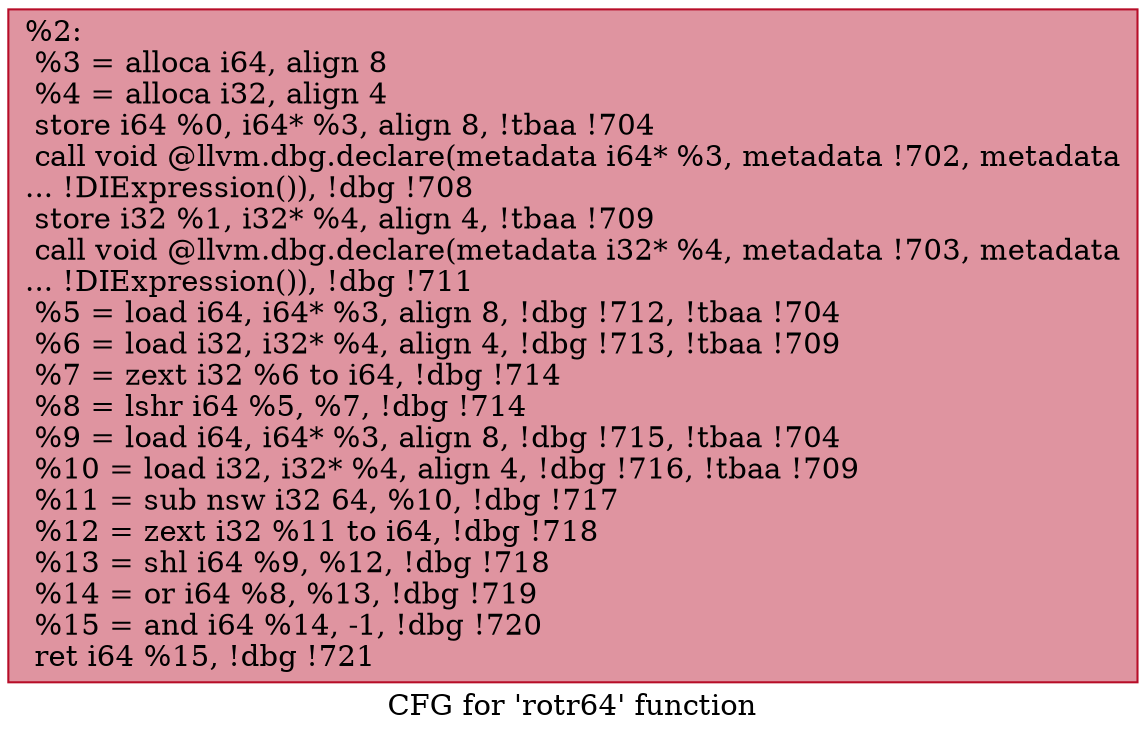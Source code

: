 digraph "CFG for 'rotr64' function" {
	label="CFG for 'rotr64' function";

	Node0xb0a630 [shape=record,color="#b70d28ff", style=filled, fillcolor="#b70d2870",label="{%2:\l  %3 = alloca i64, align 8\l  %4 = alloca i32, align 4\l  store i64 %0, i64* %3, align 8, !tbaa !704\l  call void @llvm.dbg.declare(metadata i64* %3, metadata !702, metadata\l... !DIExpression()), !dbg !708\l  store i32 %1, i32* %4, align 4, !tbaa !709\l  call void @llvm.dbg.declare(metadata i32* %4, metadata !703, metadata\l... !DIExpression()), !dbg !711\l  %5 = load i64, i64* %3, align 8, !dbg !712, !tbaa !704\l  %6 = load i32, i32* %4, align 4, !dbg !713, !tbaa !709\l  %7 = zext i32 %6 to i64, !dbg !714\l  %8 = lshr i64 %5, %7, !dbg !714\l  %9 = load i64, i64* %3, align 8, !dbg !715, !tbaa !704\l  %10 = load i32, i32* %4, align 4, !dbg !716, !tbaa !709\l  %11 = sub nsw i32 64, %10, !dbg !717\l  %12 = zext i32 %11 to i64, !dbg !718\l  %13 = shl i64 %9, %12, !dbg !718\l  %14 = or i64 %8, %13, !dbg !719\l  %15 = and i64 %14, -1, !dbg !720\l  ret i64 %15, !dbg !721\l}"];
}
